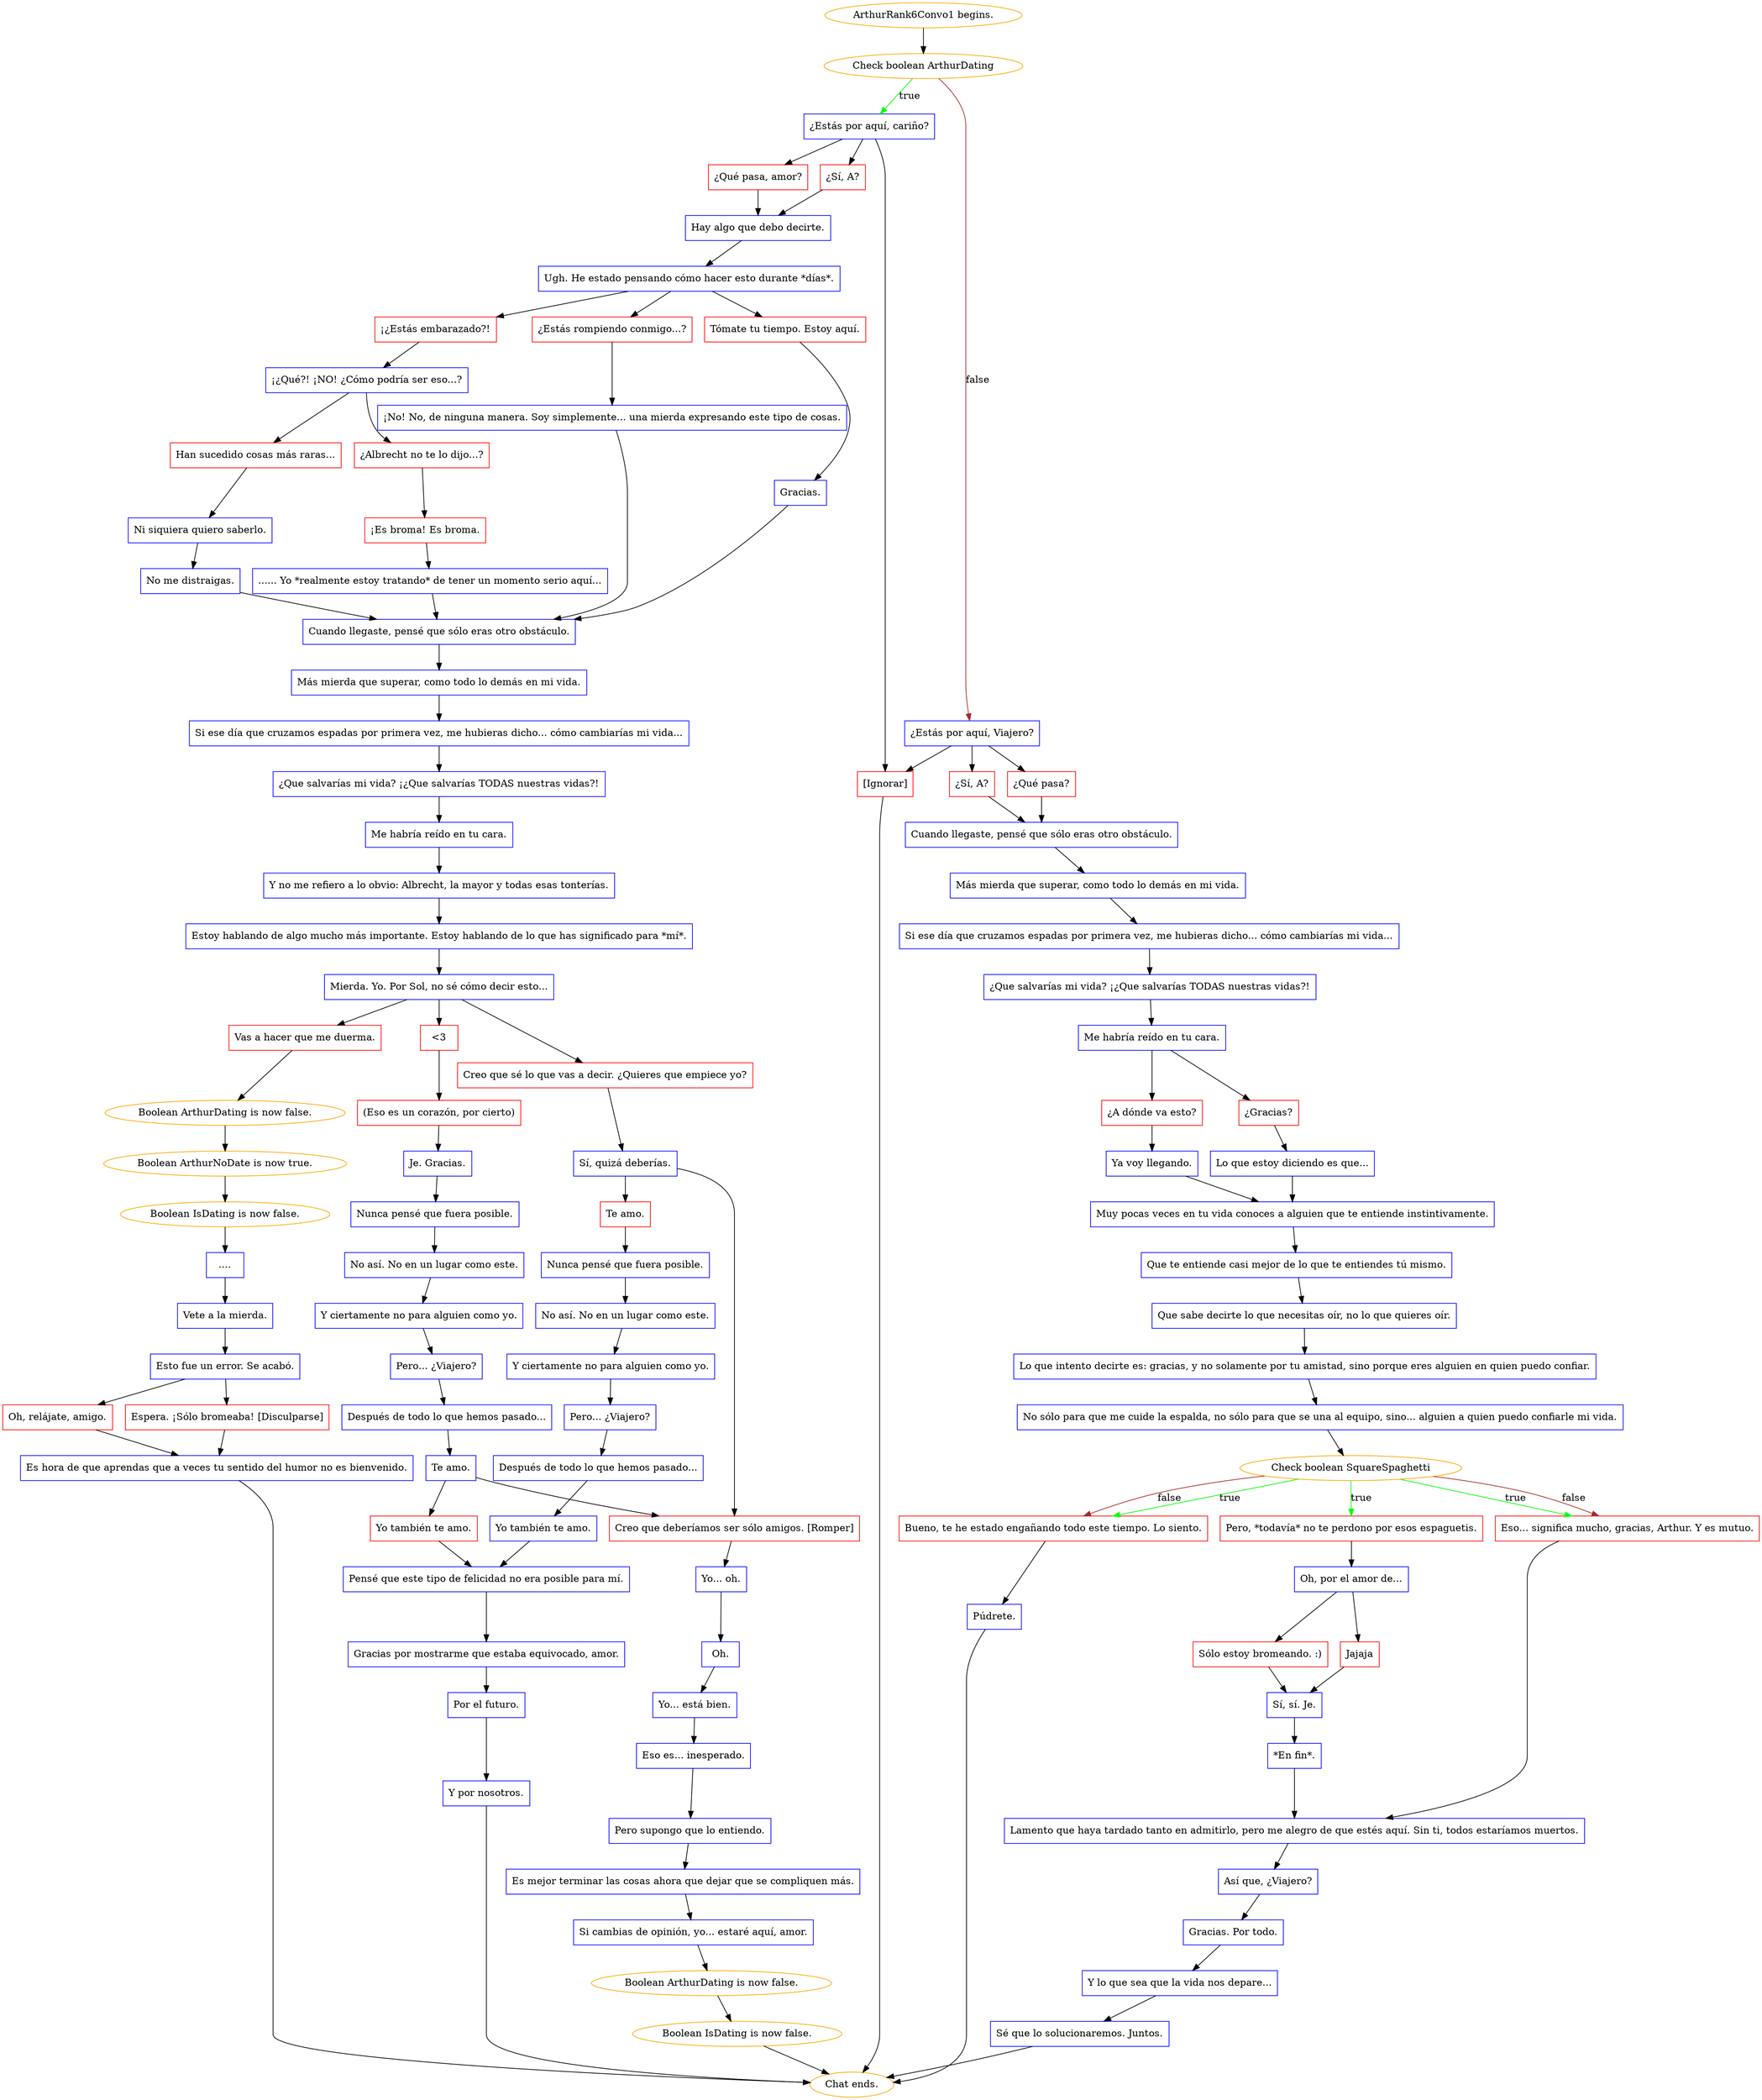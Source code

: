 digraph {
	"ArthurRank6Convo1 begins." [color=orange];
		"ArthurRank6Convo1 begins." -> j9397336;
	j9397336 [label="Check boolean ArthurDating",color=orange];
		j9397336 -> j2868112545 [label=true,color=green];
		j9397336 -> j3495645391 [label=false,color=brown];
	j2868112545 [label="¿Estás por aquí, cariño?",shape=box,color=blue];
		j2868112545 -> j614108621;
		j2868112545 -> j869063464;
		j2868112545 -> j1678137900;
	j3495645391 [label="¿Estás por aquí, Viajero?",shape=box,color=blue];
		j3495645391 -> j3276797580;
		j3495645391 -> j1879311215;
		j3495645391 -> j1678137900;
	j614108621 [label="¿Sí, A?",shape=box,color=red];
		j614108621 -> j2168950245;
	j869063464 [label="¿Qué pasa, amor?",shape=box,color=red];
		j869063464 -> j2168950245;
	j1678137900 [label="[Ignorar]",shape=box,color=red];
		j1678137900 -> "Chat ends.";
	j3276797580 [label="¿Qué pasa?",shape=box,color=red];
		j3276797580 -> j1907550259;
	j1879311215 [label="¿Sí, A?",shape=box,color=red];
		j1879311215 -> j1907550259;
	j2168950245 [label="Hay algo que debo decirte.",shape=box,color=blue];
		j2168950245 -> j3270452867;
	"Chat ends." [color=orange];
	j1907550259 [label="Cuando llegaste, pensé que sólo eras otro obstáculo.",shape=box,color=blue];
		j1907550259 -> j1510232147;
	j3270452867 [label="Ugh. He estado pensando cómo hacer esto durante *días*.",shape=box,color=blue];
		j3270452867 -> j3419752112;
		j3270452867 -> j3324290074;
		j3270452867 -> j2216247725;
	j1510232147 [label="Más mierda que superar, como todo lo demás en mi vida.",shape=box,color=blue];
		j1510232147 -> j2527976547;
	j3419752112 [label="¡¿Estás embarazado?!",shape=box,color=red];
		j3419752112 -> j402653415;
	j3324290074 [label="¿Estás rompiendo conmigo...?",shape=box,color=red];
		j3324290074 -> j544387449;
	j2216247725 [label="Tómate tu tiempo. Estoy aquí.",shape=box,color=red];
		j2216247725 -> j3055699795;
	j2527976547 [label="Si ese día que cruzamos espadas por primera vez, me hubieras dicho... cómo cambiarías mi vida...",shape=box,color=blue];
		j2527976547 -> j966417809;
	j402653415 [label="¡¿Qué?! ¡NO! ¿Cómo podría ser eso...?",shape=box,color=blue];
		j402653415 -> j1955539863;
		j402653415 -> j2337169727;
	j544387449 [label="¡No! No, de ninguna manera. Soy simplemente... una mierda expresando este tipo de cosas.",shape=box,color=blue];
		j544387449 -> j2256789769;
	j3055699795 [label="Gracias.",shape=box,color=blue];
		j3055699795 -> j2256789769;
	j966417809 [label="¿Que salvarías mi vida? ¡¿Que salvarías TODAS nuestras vidas?!",shape=box,color=blue];
		j966417809 -> j3161721334;
	j1955539863 [label="Han sucedido cosas más raras...",shape=box,color=red];
		j1955539863 -> j723547186;
	j2337169727 [label="¿Albrecht no te lo dijo...?",shape=box,color=red];
		j2337169727 -> j2158041447;
	j2256789769 [label="Cuando llegaste, pensé que sólo eras otro obstáculo.",shape=box,color=blue];
		j2256789769 -> j2111082017;
	j3161721334 [label="Me habría reído en tu cara.",shape=box,color=blue];
		j3161721334 -> j890628830;
		j3161721334 -> j814342667;
	j723547186 [label="Ni siquiera quiero saberlo.",shape=box,color=blue];
		j723547186 -> j399804727;
	j2158041447 [label="¡Es broma! Es broma.",shape=box,color=red];
		j2158041447 -> j404323831;
	j2111082017 [label="Más mierda que superar, como todo lo demás en mi vida.",shape=box,color=blue];
		j2111082017 -> j948797617;
	j890628830 [label="¿Gracias?",shape=box,color=red];
		j890628830 -> j838169074;
	j814342667 [label="¿A dónde va esto?",shape=box,color=red];
		j814342667 -> j1396068062;
	j399804727 [label="No me distraigas.",shape=box,color=blue];
		j399804727 -> j2256789769;
	j404323831 [label="...... Yo *realmente estoy tratando* de tener un momento serio aquí...",shape=box,color=blue];
		j404323831 -> j2256789769;
	j948797617 [label="Si ese día que cruzamos espadas por primera vez, me hubieras dicho... cómo cambiarías mi vida...",shape=box,color=blue];
		j948797617 -> j1443676998;
	j838169074 [label="Lo que estoy diciendo es que...",shape=box,color=blue];
		j838169074 -> j1168844157;
	j1396068062 [label="Ya voy llegando.",shape=box,color=blue];
		j1396068062 -> j1168844157;
	j1443676998 [label="¿Que salvarías mi vida? ¡¿Que salvarías TODAS nuestras vidas?!",shape=box,color=blue];
		j1443676998 -> j4172827114;
	j1168844157 [label="Muy pocas veces en tu vida conoces a alguien que te entiende instintivamente.",shape=box,color=blue];
		j1168844157 -> j2616402051;
	j4172827114 [label="Me habría reído en tu cara.",shape=box,color=blue];
		j4172827114 -> j737584309;
	j2616402051 [label="Que te entiende casi mejor de lo que te entiendes tú mismo.",shape=box,color=blue];
		j2616402051 -> j3948060428;
	j737584309 [label="Y no me refiero a lo obvio: Albrecht, la mayor y todas esas tonterías.",shape=box,color=blue];
		j737584309 -> j3169916564;
	j3948060428 [label="Que sabe decirte lo que necesitas oír, no lo que quieres oír.",shape=box,color=blue];
		j3948060428 -> j984717157;
	j3169916564 [label="Estoy hablando de algo mucho más importante. Estoy hablando de lo que has significado para *mí*.",shape=box,color=blue];
		j3169916564 -> j340956783;
	j984717157 [label="Lo que intento decirte es: gracias, y no solamente por tu amistad, sino porque eres alguien en quien puedo confiar.",shape=box,color=blue];
		j984717157 -> j363565853;
	j340956783 [label="Mierda. Yo. Por Sol, no sé cómo decir esto...",shape=box,color=blue];
		j340956783 -> j2612764213;
		j340956783 -> j2638459669;
		j340956783 -> j3489478138;
	j363565853 [label="No sólo para que me cuide la espalda, no sólo para que se una al equipo, sino... alguien a quien puedo confiarle mi vida.",shape=box,color=blue];
		j363565853 -> j2910686797;
	j2612764213 [label="Creo que sé lo que vas a decir. ¿Quieres que empiece yo?",shape=box,color=red];
		j2612764213 -> j98664873;
	j2638459669 [label="<3",shape=box,color=red];
		j2638459669 -> j979951106;
	j3489478138 [label="Vas a hacer que me duerma.",shape=box,color=red];
		j3489478138 -> j3882280632;
	j2910686797 [label="Check boolean SquareSpaghetti",color=orange];
		j2910686797 -> j604807493 [label=true,color=green];
		j2910686797 -> j1691717240 [label=true,color=green];
		j2910686797 -> j2461474873 [label=true,color=green];
		j2910686797 -> j1691717240 [label=false,color=brown];
		j2910686797 -> j2461474873 [label=false,color=brown];
	j98664873 [label="Sí, quizá deberías.",shape=box,color=blue];
		j98664873 -> j1956982816;
		j98664873 -> j2627067240;
	j979951106 [label="(Eso es un corazón, por cierto)",shape=box,color=red];
		j979951106 -> j3858041967;
	j3882280632 [label="Boolean ArthurDating is now false.",color=orange];
		j3882280632 -> j239545544;
	j604807493 [label="Pero, *todavía* no te perdono por esos espaguetis.",shape=box,color=red];
		j604807493 -> j3576982017;
	j1691717240 [label="Eso... significa mucho, gracias, Arthur. Y es mutuo.",shape=box,color=red];
		j1691717240 -> j1232357520;
	j2461474873 [label="Bueno, te he estado engañando todo este tiempo. Lo siento.",shape=box,color=red];
		j2461474873 -> j772302319;
	j1956982816 [label="Te amo.",shape=box,color=red];
		j1956982816 -> j2143834068;
	j2627067240 [label="Creo que deberíamos ser sólo amigos. [Romper]",shape=box,color=red];
		j2627067240 -> j880525224;
	j3858041967 [label="Je. Gracias.",shape=box,color=blue];
		j3858041967 -> j2274112651;
	j239545544 [label="Boolean ArthurNoDate is now true.",color=orange];
		j239545544 -> j3221269120;
	j3576982017 [label="Oh, por el amor de...",shape=box,color=blue];
		j3576982017 -> j2687409815;
		j3576982017 -> j1775793915;
	j1232357520 [label="Lamento que haya tardado tanto en admitirlo, pero me alegro de que estés aquí. Sin ti, todos estaríamos muertos.",shape=box,color=blue];
		j1232357520 -> j1882133378;
	j772302319 [label="Púdrete.",shape=box,color=blue];
		j772302319 -> "Chat ends.";
	j2143834068 [label="Nunca pensé que fuera posible.",shape=box,color=blue];
		j2143834068 -> j504271993;
	j880525224 [label="Yo... oh.",shape=box,color=blue];
		j880525224 -> j3421367270;
	j2274112651 [label="Nunca pensé que fuera posible.",shape=box,color=blue];
		j2274112651 -> j2731377684;
	j3221269120 [label="Boolean IsDating is now false.",color=orange];
		j3221269120 -> j2144925354;
	j2687409815 [label="Jajaja",shape=box,color=red];
		j2687409815 -> j1146701830;
	j1775793915 [label="Sólo estoy bromeando. :)",shape=box,color=red];
		j1775793915 -> j1146701830;
	j1882133378 [label="Así que, ¿Viajero?",shape=box,color=blue];
		j1882133378 -> j1587525532;
	j504271993 [label="No así. No en un lugar como este.",shape=box,color=blue];
		j504271993 -> j1389705415;
	j3421367270 [label="Oh.",shape=box,color=blue];
		j3421367270 -> j2217524000;
	j2731377684 [label="No así. No en un lugar como este.",shape=box,color=blue];
		j2731377684 -> j2122647790;
	j2144925354 [label="....",shape=box,color=blue];
		j2144925354 -> j2427113998;
	j1146701830 [label="Sí, sí. Je.",shape=box,color=blue];
		j1146701830 -> j343704893;
	j1587525532 [label="Gracias. Por todo.",shape=box,color=blue];
		j1587525532 -> j84483934;
	j1389705415 [label="Y ciertamente no para alguien como yo.",shape=box,color=blue];
		j1389705415 -> j3879206183;
	j2217524000 [label="Yo... está bien.",shape=box,color=blue];
		j2217524000 -> j4163368141;
	j2122647790 [label="Y ciertamente no para alguien como yo.",shape=box,color=blue];
		j2122647790 -> j1117910915;
	j2427113998 [label="Vete a la mierda.",shape=box,color=blue];
		j2427113998 -> j30063331;
	j343704893 [label="*En fin*.",shape=box,color=blue];
		j343704893 -> j1232357520;
	j84483934 [label="Y lo que sea que la vida nos depare...",shape=box,color=blue];
		j84483934 -> j1377172674;
	j3879206183 [label="Pero... ¿Viajero?",shape=box,color=blue];
		j3879206183 -> j2474489961;
	j4163368141 [label="Eso es... inesperado.",shape=box,color=blue];
		j4163368141 -> j976622215;
	j1117910915 [label="Pero... ¿Viajero?",shape=box,color=blue];
		j1117910915 -> j2381926131;
	j30063331 [label="Esto fue un error. Se acabó.",shape=box,color=blue];
		j30063331 -> j613030665;
		j30063331 -> j2304011148;
	j1377172674 [label="Sé que lo solucionaremos. Juntos.",shape=box,color=blue];
		j1377172674 -> "Chat ends.";
	j2474489961 [label="Después de todo lo que hemos pasado...",shape=box,color=blue];
		j2474489961 -> j2937377042;
	j976622215 [label="Pero supongo que lo entiendo.",shape=box,color=blue];
		j976622215 -> j2554781214;
	j2381926131 [label="Después de todo lo que hemos pasado...",shape=box,color=blue];
		j2381926131 -> j1947132325;
	j613030665 [label="Espera. ¡Sólo bromeaba! [Disculparse]",shape=box,color=red];
		j613030665 -> j1698376630;
	j2304011148 [label="Oh, relájate, amigo.",shape=box,color=red];
		j2304011148 -> j1698376630;
	j2937377042 [label="Yo también te amo.",shape=box,color=blue];
		j2937377042 -> j619346779;
	j2554781214 [label="Es mejor terminar las cosas ahora que dejar que se compliquen más.",shape=box,color=blue];
		j2554781214 -> j275353642;
	j1947132325 [label="Te amo.",shape=box,color=blue];
		j1947132325 -> j3244660024;
		j1947132325 -> j2627067240;
	j1698376630 [label="Es hora de que aprendas que a veces tu sentido del humor no es bienvenido.",shape=box,color=blue];
		j1698376630 -> "Chat ends.";
	j619346779 [label="Pensé que este tipo de felicidad no era posible para mí.",shape=box,color=blue];
		j619346779 -> j1346345008;
	j275353642 [label="Si cambias de opinión, yo... estaré aquí, amor.",shape=box,color=blue];
		j275353642 -> j2178789389;
	j3244660024 [label="Yo también te amo.",shape=box,color=red];
		j3244660024 -> j619346779;
	j1346345008 [label="Gracias por mostrarme que estaba equivocado, amor.",shape=box,color=blue];
		j1346345008 -> j681462642;
	j2178789389 [label="Boolean ArthurDating is now false.",color=orange];
		j2178789389 -> j178902881;
	j681462642 [label="Por el futuro.",shape=box,color=blue];
		j681462642 -> j637599040;
	j178902881 [label="Boolean IsDating is now false.",color=orange];
		j178902881 -> "Chat ends.";
	j637599040 [label="Y por nosotros.",shape=box,color=blue];
		j637599040 -> "Chat ends.";
}
